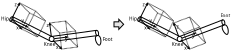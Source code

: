 <?xml version="1.0" encoding="UTF-8"?>
<dia:diagram xmlns:dia="http://www.lysator.liu.se/~alla/dia/">
  <dia:layer name="Background" visible="true">
    <dia:object type="Standard - Beziergon" version="0" id="O0">
      <dia:attribute name="obj_pos">
        <dia:point val="-13.059,4.951"/>
      </dia:attribute>
      <dia:attribute name="obj_bb">
        <dia:rectangle val="-13.104,4.879;-12.911,5.111"/>
      </dia:attribute>
      <dia:attribute name="bez_points">
        <dia:point val="-13.059,4.951"/>
        <dia:point val="-12.966,4.82"/>
        <dia:point val="-12.853,4.901"/>
        <dia:point val="-12.959,5.038"/>
        <dia:point val="-13.066,5.176"/>
        <dia:point val="-13.153,5.082"/>
      </dia:attribute>
      <dia:attribute name="corner_types">
        <dia:enum val="-1221216192"/>
        <dia:enum val="0"/>
        <dia:enum val="0"/>
      </dia:attribute>
      <dia:attribute name="line_width">
        <dia:real val="0.01"/>
      </dia:attribute>
      <dia:attribute name="show_background">
        <dia:boolean val="false"/>
      </dia:attribute>
    </dia:object>
    <dia:object type="Standard - Ellipse" version="0" id="O1">
      <dia:attribute name="obj_pos">
        <dia:point val="-11.122,5.872"/>
      </dia:attribute>
      <dia:attribute name="obj_bb">
        <dia:rectangle val="-11.127,5.867;-10.873,6.133"/>
      </dia:attribute>
      <dia:attribute name="elem_corner">
        <dia:point val="-11.122,5.872"/>
      </dia:attribute>
      <dia:attribute name="elem_width">
        <dia:real val="0.244"/>
      </dia:attribute>
      <dia:attribute name="elem_height">
        <dia:real val="0.256"/>
      </dia:attribute>
      <dia:attribute name="border_width">
        <dia:real val="0.01"/>
      </dia:attribute>
      <dia:attribute name="show_background">
        <dia:boolean val="false"/>
      </dia:attribute>
    </dia:object>
    <dia:object type="Standard - Beziergon" version="0" id="O2">
      <dia:attribute name="obj_pos">
        <dia:point val="-8.8,5.7"/>
      </dia:attribute>
      <dia:attribute name="obj_bb">
        <dia:rectangle val="-8.809,5.561;-8.647,5.833"/>
      </dia:attribute>
      <dia:attribute name="bez_points">
        <dia:point val="-8.8,5.7"/>
        <dia:point val="-8.831,5.525"/>
        <dia:point val="-8.688,5.519"/>
        <dia:point val="-8.656,5.694"/>
        <dia:point val="-8.625,5.869"/>
        <dia:point val="-8.769,5.875"/>
      </dia:attribute>
      <dia:attribute name="corner_types">
        <dia:enum val="-1221216192"/>
        <dia:enum val="0"/>
        <dia:enum val="0"/>
      </dia:attribute>
      <dia:attribute name="line_width">
        <dia:real val="0.01"/>
      </dia:attribute>
      <dia:attribute name="show_background">
        <dia:boolean val="false"/>
      </dia:attribute>
    </dia:object>
    <dia:object type="Standard - Line" version="0" id="O3">
      <dia:attribute name="obj_pos">
        <dia:point val="-12.934,4.894"/>
      </dia:attribute>
      <dia:attribute name="obj_bb">
        <dia:rectangle val="-12.941,4.887;-10.993,5.879"/>
      </dia:attribute>
      <dia:attribute name="conn_endpoints">
        <dia:point val="-12.934,4.894"/>
        <dia:point val="-11,5.872"/>
      </dia:attribute>
      <dia:attribute name="numcp">
        <dia:int val="1"/>
      </dia:attribute>
      <dia:attribute name="line_width">
        <dia:real val="0.01"/>
      </dia:attribute>
      <dia:connections>
        <dia:connection handle="0" to="O0" connection="1"/>
        <dia:connection handle="1" to="O1" connection="1"/>
      </dia:connections>
    </dia:object>
    <dia:object type="Standard - Line" version="0" id="O4">
      <dia:attribute name="obj_pos">
        <dia:point val="-13.084,5.095"/>
      </dia:attribute>
      <dia:attribute name="obj_bb">
        <dia:rectangle val="-13.091,5.089;-11.079,6.097"/>
      </dia:attribute>
      <dia:attribute name="conn_endpoints">
        <dia:point val="-13.084,5.095"/>
        <dia:point val="-11.086,6.091"/>
      </dia:attribute>
      <dia:attribute name="numcp">
        <dia:int val="1"/>
      </dia:attribute>
      <dia:attribute name="line_width">
        <dia:real val="0.01"/>
      </dia:attribute>
      <dia:connections>
        <dia:connection handle="0" to="O0" connection="3"/>
        <dia:connection handle="1" to="O1" connection="5"/>
      </dia:connections>
    </dia:object>
    <dia:object type="Standard - Line" version="0" id="O5">
      <dia:attribute name="obj_pos">
        <dia:point val="-11,5.872"/>
      </dia:attribute>
      <dia:attribute name="obj_bb">
        <dia:rectangle val="-11.006,5.56;-8.746,5.878"/>
      </dia:attribute>
      <dia:attribute name="conn_endpoints">
        <dia:point val="-11,5.872"/>
        <dia:point val="-8.752,5.566"/>
      </dia:attribute>
      <dia:attribute name="numcp">
        <dia:int val="1"/>
      </dia:attribute>
      <dia:attribute name="line_width">
        <dia:real val="0.01"/>
      </dia:attribute>
      <dia:connections>
        <dia:connection handle="0" to="O1" connection="1"/>
        <dia:connection handle="1" to="O2" connection="1"/>
      </dia:connections>
    </dia:object>
    <dia:object type="Standard - Line" version="0" id="O6">
      <dia:attribute name="obj_pos">
        <dia:point val="-11,6.128"/>
      </dia:attribute>
      <dia:attribute name="obj_bb">
        <dia:rectangle val="-11,5.828;-8.705,6.128"/>
      </dia:attribute>
      <dia:attribute name="conn_endpoints">
        <dia:point val="-11,6.128"/>
        <dia:point val="-8.705,5.828"/>
      </dia:attribute>
      <dia:attribute name="numcp">
        <dia:int val="1"/>
      </dia:attribute>
      <dia:attribute name="line_width">
        <dia:real val="0"/>
      </dia:attribute>
      <dia:connections>
        <dia:connection handle="0" to="O1" connection="6"/>
        <dia:connection handle="1" to="O2" connection="3"/>
      </dia:connections>
    </dia:object>
    <dia:object type="Standard - Line" version="0" id="O7">
      <dia:attribute name="obj_pos">
        <dia:point val="-13,5"/>
      </dia:attribute>
      <dia:attribute name="obj_bb">
        <dia:rectangle val="-13.013,4.987;-12.146,5.494"/>
      </dia:attribute>
      <dia:attribute name="conn_endpoints">
        <dia:point val="-13,5"/>
        <dia:point val="-12.2,5.4"/>
      </dia:attribute>
      <dia:attribute name="numcp">
        <dia:int val="1"/>
      </dia:attribute>
      <dia:attribute name="line_width">
        <dia:real val="0.02"/>
      </dia:attribute>
      <dia:attribute name="end_arrow">
        <dia:enum val="1"/>
      </dia:attribute>
      <dia:attribute name="end_arrow_length">
        <dia:real val="0.1"/>
      </dia:attribute>
      <dia:attribute name="end_arrow_width">
        <dia:real val="0.1"/>
      </dia:attribute>
    </dia:object>
    <dia:object type="Standard - Line" version="0" id="O8">
      <dia:attribute name="obj_pos">
        <dia:point val="-13,5"/>
      </dia:attribute>
      <dia:attribute name="obj_bb">
        <dia:rectangle val="-13.013,4.146;-12.506,5.013"/>
      </dia:attribute>
      <dia:attribute name="conn_endpoints">
        <dia:point val="-13,5"/>
        <dia:point val="-12.6,4.2"/>
      </dia:attribute>
      <dia:attribute name="numcp">
        <dia:int val="1"/>
      </dia:attribute>
      <dia:attribute name="line_width">
        <dia:real val="0.02"/>
      </dia:attribute>
      <dia:attribute name="end_arrow">
        <dia:enum val="1"/>
      </dia:attribute>
      <dia:attribute name="end_arrow_length">
        <dia:real val="0.1"/>
      </dia:attribute>
      <dia:attribute name="end_arrow_width">
        <dia:real val="0.1"/>
      </dia:attribute>
    </dia:object>
    <dia:object type="Standard - Line" version="0" id="O9">
      <dia:attribute name="obj_pos">
        <dia:point val="-13,5"/>
      </dia:attribute>
      <dia:attribute name="obj_bb">
        <dia:rectangle val="-13.014,4.986;-12.422,5.578"/>
      </dia:attribute>
      <dia:attribute name="conn_endpoints">
        <dia:point val="-13,5"/>
        <dia:point val="-12.5,5.5"/>
      </dia:attribute>
      <dia:attribute name="numcp">
        <dia:int val="1"/>
      </dia:attribute>
      <dia:attribute name="line_width">
        <dia:real val="0.02"/>
      </dia:attribute>
      <dia:attribute name="end_arrow">
        <dia:enum val="1"/>
      </dia:attribute>
      <dia:attribute name="end_arrow_length">
        <dia:real val="0.1"/>
      </dia:attribute>
      <dia:attribute name="end_arrow_width">
        <dia:real val="0.1"/>
      </dia:attribute>
    </dia:object>
    <dia:object type="Standard - Line" version="0" id="O10">
      <dia:attribute name="obj_pos">
        <dia:point val="-11,6"/>
      </dia:attribute>
      <dia:attribute name="obj_bb">
        <dia:rectangle val="-11.011,5.8;-10.178,6.011"/>
      </dia:attribute>
      <dia:attribute name="conn_endpoints">
        <dia:point val="-11,6"/>
        <dia:point val="-10.2,5.9"/>
      </dia:attribute>
      <dia:attribute name="numcp">
        <dia:int val="1"/>
      </dia:attribute>
      <dia:attribute name="line_width">
        <dia:real val="0.02"/>
      </dia:attribute>
      <dia:attribute name="end_arrow">
        <dia:enum val="1"/>
      </dia:attribute>
      <dia:attribute name="end_arrow_length">
        <dia:real val="0.1"/>
      </dia:attribute>
      <dia:attribute name="end_arrow_width">
        <dia:real val="0.1"/>
      </dia:attribute>
      <dia:connections>
        <dia:connection handle="0" to="O1" connection="8"/>
      </dia:connections>
    </dia:object>
    <dia:object type="Standard - Line" version="0" id="O11">
      <dia:attribute name="obj_pos">
        <dia:point val="-11,6"/>
      </dia:attribute>
      <dia:attribute name="obj_bb">
        <dia:rectangle val="-11.2,5.178;-10.989,6.011"/>
      </dia:attribute>
      <dia:attribute name="conn_endpoints">
        <dia:point val="-11,6"/>
        <dia:point val="-11.1,5.2"/>
      </dia:attribute>
      <dia:attribute name="numcp">
        <dia:int val="1"/>
      </dia:attribute>
      <dia:attribute name="line_width">
        <dia:real val="0.02"/>
      </dia:attribute>
      <dia:attribute name="end_arrow">
        <dia:enum val="1"/>
      </dia:attribute>
      <dia:attribute name="end_arrow_length">
        <dia:real val="0.1"/>
      </dia:attribute>
      <dia:attribute name="end_arrow_width">
        <dia:real val="0.1"/>
      </dia:attribute>
      <dia:connections>
        <dia:connection handle="0" to="O1" connection="8"/>
      </dia:connections>
    </dia:object>
    <dia:object type="Standard - Line" version="0" id="O12">
      <dia:attribute name="obj_pos">
        <dia:point val="-11,6"/>
      </dia:attribute>
      <dia:attribute name="obj_bb">
        <dia:rectangle val="-11.014,5.986;-10.422,6.578"/>
      </dia:attribute>
      <dia:attribute name="conn_endpoints">
        <dia:point val="-11,6"/>
        <dia:point val="-10.5,6.5"/>
      </dia:attribute>
      <dia:attribute name="numcp">
        <dia:int val="1"/>
      </dia:attribute>
      <dia:attribute name="line_width">
        <dia:real val="0.02"/>
      </dia:attribute>
      <dia:attribute name="end_arrow">
        <dia:enum val="1"/>
      </dia:attribute>
      <dia:attribute name="end_arrow_length">
        <dia:real val="0.1"/>
      </dia:attribute>
      <dia:attribute name="end_arrow_width">
        <dia:real val="0.1"/>
      </dia:attribute>
      <dia:connections>
        <dia:connection handle="0" to="O1" connection="8"/>
      </dia:connections>
    </dia:object>
    <dia:object type="Standard - Line" version="0" id="O13">
      <dia:attribute name="obj_pos">
        <dia:point val="-12.6,4.2"/>
      </dia:attribute>
      <dia:attribute name="obj_bb">
        <dia:rectangle val="-12.607,4.193;-12.093,4.707"/>
      </dia:attribute>
      <dia:attribute name="conn_endpoints">
        <dia:point val="-12.6,4.2"/>
        <dia:point val="-12.1,4.7"/>
      </dia:attribute>
      <dia:attribute name="numcp">
        <dia:int val="1"/>
      </dia:attribute>
      <dia:attribute name="line_width">
        <dia:real val="0.01"/>
      </dia:attribute>
      <dia:attribute name="line_style">
        <dia:enum val="4"/>
      </dia:attribute>
      <dia:attribute name="dashlength">
        <dia:real val="0.3"/>
      </dia:attribute>
    </dia:object>
    <dia:object type="Standard - Line" version="0" id="O14">
      <dia:attribute name="obj_pos">
        <dia:point val="-12.6,4.2"/>
      </dia:attribute>
      <dia:attribute name="obj_bb">
        <dia:rectangle val="-12.607,4.193;-11.793,4.607"/>
      </dia:attribute>
      <dia:attribute name="conn_endpoints">
        <dia:point val="-12.6,4.2"/>
        <dia:point val="-11.8,4.6"/>
      </dia:attribute>
      <dia:attribute name="numcp">
        <dia:int val="1"/>
      </dia:attribute>
      <dia:attribute name="line_width">
        <dia:real val="0.01"/>
      </dia:attribute>
      <dia:attribute name="line_style">
        <dia:enum val="4"/>
      </dia:attribute>
      <dia:attribute name="dashlength">
        <dia:real val="0.3"/>
      </dia:attribute>
    </dia:object>
    <dia:object type="Standard - Line" version="0" id="O15">
      <dia:attribute name="obj_pos">
        <dia:point val="-12.1,4.7"/>
      </dia:attribute>
      <dia:attribute name="obj_bb">
        <dia:rectangle val="-12.107,4.693;-11.293,5.107"/>
      </dia:attribute>
      <dia:attribute name="conn_endpoints">
        <dia:point val="-12.1,4.7"/>
        <dia:point val="-11.3,5.1"/>
      </dia:attribute>
      <dia:attribute name="numcp">
        <dia:int val="1"/>
      </dia:attribute>
      <dia:attribute name="line_width">
        <dia:real val="0.01"/>
      </dia:attribute>
      <dia:attribute name="line_style">
        <dia:enum val="4"/>
      </dia:attribute>
      <dia:attribute name="dashlength">
        <dia:real val="0.3"/>
      </dia:attribute>
    </dia:object>
    <dia:object type="Standard - Line" version="0" id="O16">
      <dia:attribute name="obj_pos">
        <dia:point val="-12.5,5.5"/>
      </dia:attribute>
      <dia:attribute name="obj_bb">
        <dia:rectangle val="-12.507,5.493;-11.693,5.907"/>
      </dia:attribute>
      <dia:attribute name="conn_endpoints">
        <dia:point val="-12.5,5.5"/>
        <dia:point val="-11.7,5.9"/>
      </dia:attribute>
      <dia:attribute name="numcp">
        <dia:int val="1"/>
      </dia:attribute>
      <dia:attribute name="line_width">
        <dia:real val="0.01"/>
      </dia:attribute>
      <dia:attribute name="line_style">
        <dia:enum val="4"/>
      </dia:attribute>
      <dia:attribute name="dashlength">
        <dia:real val="0.3"/>
      </dia:attribute>
    </dia:object>
    <dia:object type="Standard - Line" version="0" id="O17">
      <dia:attribute name="obj_pos">
        <dia:point val="-12.2,5.4"/>
      </dia:attribute>
      <dia:attribute name="obj_bb">
        <dia:rectangle val="-12.207,4.593;-11.793,5.407"/>
      </dia:attribute>
      <dia:attribute name="conn_endpoints">
        <dia:point val="-12.2,5.4"/>
        <dia:point val="-11.8,4.6"/>
      </dia:attribute>
      <dia:attribute name="numcp">
        <dia:int val="1"/>
      </dia:attribute>
      <dia:attribute name="line_width">
        <dia:real val="0.01"/>
      </dia:attribute>
      <dia:attribute name="line_style">
        <dia:enum val="4"/>
      </dia:attribute>
      <dia:attribute name="dashlength">
        <dia:real val="0.3"/>
      </dia:attribute>
    </dia:object>
    <dia:object type="Standard - Line" version="0" id="O18">
      <dia:attribute name="obj_pos">
        <dia:point val="-11.7,5.9"/>
      </dia:attribute>
      <dia:attribute name="obj_bb">
        <dia:rectangle val="-11.707,5.093;-11.293,5.907"/>
      </dia:attribute>
      <dia:attribute name="conn_endpoints">
        <dia:point val="-11.7,5.9"/>
        <dia:point val="-11.3,5.1"/>
      </dia:attribute>
      <dia:attribute name="numcp">
        <dia:int val="1"/>
      </dia:attribute>
      <dia:attribute name="line_width">
        <dia:real val="0.01"/>
      </dia:attribute>
      <dia:attribute name="line_style">
        <dia:enum val="4"/>
      </dia:attribute>
      <dia:attribute name="dashlength">
        <dia:real val="0.3"/>
      </dia:attribute>
    </dia:object>
    <dia:object type="Standard - Line" version="0" id="O19">
      <dia:attribute name="obj_pos">
        <dia:point val="-11.8,4.6"/>
      </dia:attribute>
      <dia:attribute name="obj_bb">
        <dia:rectangle val="-11.807,4.593;-11.293,5.107"/>
      </dia:attribute>
      <dia:attribute name="conn_endpoints">
        <dia:point val="-11.8,4.6"/>
        <dia:point val="-11.3,5.1"/>
      </dia:attribute>
      <dia:attribute name="numcp">
        <dia:int val="1"/>
      </dia:attribute>
      <dia:attribute name="line_width">
        <dia:real val="0.01"/>
      </dia:attribute>
      <dia:attribute name="line_style">
        <dia:enum val="4"/>
      </dia:attribute>
      <dia:attribute name="dashlength">
        <dia:real val="0.3"/>
      </dia:attribute>
    </dia:object>
    <dia:object type="Standard - Line" version="0" id="O20">
      <dia:attribute name="obj_pos">
        <dia:point val="-12.2,5.4"/>
      </dia:attribute>
      <dia:attribute name="obj_bb">
        <dia:rectangle val="-12.207,5.393;-11.693,5.907"/>
      </dia:attribute>
      <dia:attribute name="conn_endpoints">
        <dia:point val="-12.2,5.4"/>
        <dia:point val="-11.7,5.9"/>
      </dia:attribute>
      <dia:attribute name="numcp">
        <dia:int val="1"/>
      </dia:attribute>
      <dia:attribute name="line_width">
        <dia:real val="0.01"/>
      </dia:attribute>
      <dia:attribute name="line_style">
        <dia:enum val="4"/>
      </dia:attribute>
      <dia:attribute name="dashlength">
        <dia:real val="0.3"/>
      </dia:attribute>
    </dia:object>
    <dia:object type="Standard - Line" version="0" id="O21">
      <dia:attribute name="obj_pos">
        <dia:point val="-12.5,5.5"/>
      </dia:attribute>
      <dia:attribute name="obj_bb">
        <dia:rectangle val="-12.507,4.693;-12.093,5.507"/>
      </dia:attribute>
      <dia:attribute name="conn_endpoints">
        <dia:point val="-12.5,5.5"/>
        <dia:point val="-12.1,4.7"/>
      </dia:attribute>
      <dia:attribute name="numcp">
        <dia:int val="1"/>
      </dia:attribute>
      <dia:attribute name="line_width">
        <dia:real val="0.01"/>
      </dia:attribute>
      <dia:attribute name="line_style">
        <dia:enum val="4"/>
      </dia:attribute>
      <dia:attribute name="dashlength">
        <dia:real val="0.3"/>
      </dia:attribute>
    </dia:object>
    <dia:object type="Standard - Line" version="0" id="O22">
      <dia:attribute name="obj_pos">
        <dia:point val="-11.1,5.2"/>
      </dia:attribute>
      <dia:attribute name="obj_bb">
        <dia:rectangle val="-11.106,5.094;-10.294,5.206"/>
      </dia:attribute>
      <dia:attribute name="conn_endpoints">
        <dia:point val="-11.1,5.2"/>
        <dia:point val="-10.3,5.1"/>
      </dia:attribute>
      <dia:attribute name="numcp">
        <dia:int val="1"/>
      </dia:attribute>
      <dia:attribute name="line_width">
        <dia:real val="0.01"/>
      </dia:attribute>
      <dia:attribute name="line_style">
        <dia:enum val="4"/>
      </dia:attribute>
      <dia:attribute name="dashlength">
        <dia:real val="0.3"/>
      </dia:attribute>
    </dia:object>
    <dia:object type="Standard - Line" version="0" id="O23">
      <dia:attribute name="obj_pos">
        <dia:point val="-10.5,6.5"/>
      </dia:attribute>
      <dia:attribute name="obj_bb">
        <dia:rectangle val="-10.506,6.394;-9.694,6.506"/>
      </dia:attribute>
      <dia:attribute name="conn_endpoints">
        <dia:point val="-10.5,6.5"/>
        <dia:point val="-9.7,6.4"/>
      </dia:attribute>
      <dia:attribute name="numcp">
        <dia:int val="1"/>
      </dia:attribute>
      <dia:attribute name="line_width">
        <dia:real val="0.01"/>
      </dia:attribute>
      <dia:attribute name="line_style">
        <dia:enum val="4"/>
      </dia:attribute>
      <dia:attribute name="dashlength">
        <dia:real val="0.3"/>
      </dia:attribute>
    </dia:object>
    <dia:object type="Standard - Line" version="0" id="O24">
      <dia:attribute name="obj_pos">
        <dia:point val="-11.1,5.2"/>
      </dia:attribute>
      <dia:attribute name="obj_bb">
        <dia:rectangle val="-11.107,5.193;-10.593,5.707"/>
      </dia:attribute>
      <dia:attribute name="conn_endpoints">
        <dia:point val="-11.1,5.2"/>
        <dia:point val="-10.6,5.7"/>
      </dia:attribute>
      <dia:attribute name="numcp">
        <dia:int val="1"/>
      </dia:attribute>
      <dia:attribute name="line_width">
        <dia:real val="0.01"/>
      </dia:attribute>
      <dia:attribute name="line_style">
        <dia:enum val="4"/>
      </dia:attribute>
      <dia:attribute name="dashlength">
        <dia:real val="0.3"/>
      </dia:attribute>
    </dia:object>
    <dia:object type="Standard - Line" version="0" id="O25">
      <dia:attribute name="obj_pos">
        <dia:point val="-10.3,5.1"/>
      </dia:attribute>
      <dia:attribute name="obj_bb">
        <dia:rectangle val="-10.307,5.093;-9.793,5.607"/>
      </dia:attribute>
      <dia:attribute name="conn_endpoints">
        <dia:point val="-10.3,5.1"/>
        <dia:point val="-9.8,5.6"/>
      </dia:attribute>
      <dia:attribute name="numcp">
        <dia:int val="1"/>
      </dia:attribute>
      <dia:attribute name="line_width">
        <dia:real val="0.01"/>
      </dia:attribute>
      <dia:attribute name="line_style">
        <dia:enum val="4"/>
      </dia:attribute>
      <dia:attribute name="dashlength">
        <dia:real val="0.3"/>
      </dia:attribute>
    </dia:object>
    <dia:object type="Standard - Line" version="0" id="O26">
      <dia:attribute name="obj_pos">
        <dia:point val="-10.2,5.9"/>
      </dia:attribute>
      <dia:attribute name="obj_bb">
        <dia:rectangle val="-10.207,5.893;-9.693,6.407"/>
      </dia:attribute>
      <dia:attribute name="conn_endpoints">
        <dia:point val="-10.2,5.9"/>
        <dia:point val="-9.7,6.4"/>
      </dia:attribute>
      <dia:attribute name="numcp">
        <dia:int val="1"/>
      </dia:attribute>
      <dia:attribute name="line_width">
        <dia:real val="0.01"/>
      </dia:attribute>
      <dia:attribute name="line_style">
        <dia:enum val="4"/>
      </dia:attribute>
      <dia:attribute name="dashlength">
        <dia:real val="0.3"/>
      </dia:attribute>
    </dia:object>
    <dia:object type="Standard - Line" version="0" id="O27">
      <dia:attribute name="obj_pos">
        <dia:point val="-10.5,6.5"/>
      </dia:attribute>
      <dia:attribute name="obj_bb">
        <dia:rectangle val="-10.606,5.694;-10.494,6.506"/>
      </dia:attribute>
      <dia:attribute name="conn_endpoints">
        <dia:point val="-10.5,6.5"/>
        <dia:point val="-10.6,5.7"/>
      </dia:attribute>
      <dia:attribute name="numcp">
        <dia:int val="1"/>
      </dia:attribute>
      <dia:attribute name="line_width">
        <dia:real val="0.01"/>
      </dia:attribute>
      <dia:attribute name="line_style">
        <dia:enum val="4"/>
      </dia:attribute>
      <dia:attribute name="dashlength">
        <dia:real val="0.3"/>
      </dia:attribute>
    </dia:object>
    <dia:object type="Standard - Line" version="0" id="O28">
      <dia:attribute name="obj_pos">
        <dia:point val="-9.7,6.4"/>
      </dia:attribute>
      <dia:attribute name="obj_bb">
        <dia:rectangle val="-9.806,5.594;-9.694,6.406"/>
      </dia:attribute>
      <dia:attribute name="conn_endpoints">
        <dia:point val="-9.7,6.4"/>
        <dia:point val="-9.8,5.6"/>
      </dia:attribute>
      <dia:attribute name="numcp">
        <dia:int val="1"/>
      </dia:attribute>
      <dia:attribute name="line_width">
        <dia:real val="0.01"/>
      </dia:attribute>
      <dia:attribute name="line_style">
        <dia:enum val="4"/>
      </dia:attribute>
      <dia:attribute name="dashlength">
        <dia:real val="0.3"/>
      </dia:attribute>
    </dia:object>
    <dia:object type="Standard - Line" version="0" id="O29">
      <dia:attribute name="obj_pos">
        <dia:point val="-10.2,5.9"/>
      </dia:attribute>
      <dia:attribute name="obj_bb">
        <dia:rectangle val="-10.306,5.094;-10.194,5.906"/>
      </dia:attribute>
      <dia:attribute name="conn_endpoints">
        <dia:point val="-10.2,5.9"/>
        <dia:point val="-10.3,5.1"/>
      </dia:attribute>
      <dia:attribute name="numcp">
        <dia:int val="1"/>
      </dia:attribute>
      <dia:attribute name="line_width">
        <dia:real val="0.01"/>
      </dia:attribute>
      <dia:attribute name="line_style">
        <dia:enum val="4"/>
      </dia:attribute>
      <dia:attribute name="dashlength">
        <dia:real val="0.3"/>
      </dia:attribute>
    </dia:object>
    <dia:object type="Standard - Line" version="0" id="O30">
      <dia:attribute name="obj_pos">
        <dia:point val="-10.6,5.7"/>
      </dia:attribute>
      <dia:attribute name="obj_bb">
        <dia:rectangle val="-10.606,5.594;-9.794,5.706"/>
      </dia:attribute>
      <dia:attribute name="conn_endpoints">
        <dia:point val="-10.6,5.7"/>
        <dia:point val="-9.8,5.6"/>
      </dia:attribute>
      <dia:attribute name="numcp">
        <dia:int val="1"/>
      </dia:attribute>
      <dia:attribute name="line_width">
        <dia:real val="0.01"/>
      </dia:attribute>
      <dia:attribute name="line_style">
        <dia:enum val="4"/>
      </dia:attribute>
      <dia:attribute name="dashlength">
        <dia:real val="0.3"/>
      </dia:attribute>
    </dia:object>
    <dia:object type="Standard - Beziergon" version="0" id="O31">
      <dia:attribute name="obj_pos">
        <dia:point val="-8.713,5.826"/>
      </dia:attribute>
      <dia:attribute name="obj_bb">
        <dia:rectangle val="-8.819,5.819;-8.53,6.312"/>
      </dia:attribute>
      <dia:attribute name="bez_points">
        <dia:point val="-8.713,5.826"/>
        <dia:point val="-8.495,5.795"/>
        <dia:point val="-8.495,6.301"/>
        <dia:point val="-8.62,6.307"/>
        <dia:point val="-8.745,6.313"/>
        <dia:point val="-8.932,5.857"/>
      </dia:attribute>
      <dia:attribute name="corner_types">
        <dia:enum val="0"/>
        <dia:enum val="0"/>
        <dia:enum val="0"/>
      </dia:attribute>
      <dia:attribute name="line_width">
        <dia:real val="0.01"/>
      </dia:attribute>
      <dia:attribute name="show_background">
        <dia:boolean val="false"/>
      </dia:attribute>
    </dia:object>
    <dia:object type="Standard - Text" version="0" id="O32">
      <dia:attribute name="obj_pos">
        <dia:point val="-12.77,5.526"/>
      </dia:attribute>
      <dia:attribute name="obj_bb">
        <dia:rectangle val="-12.775,5.334;-12.651,5.698"/>
      </dia:attribute>
      <dia:attribute name="text">
        <dia:composite type="text">
          <dia:attribute name="string">
            <dia:string>#x#</dia:string>
          </dia:attribute>
          <dia:attribute name="font">
            <dia:font family="sans" style="0" name="Helvetica"/>
          </dia:attribute>
          <dia:attribute name="height">
            <dia:real val="0.3"/>
          </dia:attribute>
          <dia:attribute name="pos">
            <dia:point val="-12.77,5.526"/>
          </dia:attribute>
          <dia:attribute name="color">
            <dia:color val="#000000"/>
          </dia:attribute>
          <dia:attribute name="alignment">
            <dia:enum val="0"/>
          </dia:attribute>
        </dia:composite>
      </dia:attribute>
    </dia:object>
    <dia:object type="Standard - Text" version="0" id="O33">
      <dia:attribute name="obj_pos">
        <dia:point val="-12.513,5.163"/>
      </dia:attribute>
      <dia:attribute name="obj_bb">
        <dia:rectangle val="-12.513,4.972;-12.389,5.336"/>
      </dia:attribute>
      <dia:attribute name="text">
        <dia:composite type="text">
          <dia:attribute name="string">
            <dia:string>#y#</dia:string>
          </dia:attribute>
          <dia:attribute name="font">
            <dia:font family="sans" style="0" name="Helvetica"/>
          </dia:attribute>
          <dia:attribute name="height">
            <dia:real val="0.3"/>
          </dia:attribute>
          <dia:attribute name="pos">
            <dia:point val="-12.513,5.163"/>
          </dia:attribute>
          <dia:attribute name="color">
            <dia:color val="#000000"/>
          </dia:attribute>
          <dia:attribute name="alignment">
            <dia:enum val="0"/>
          </dia:attribute>
        </dia:composite>
      </dia:attribute>
    </dia:object>
    <dia:object type="Standard - Text" version="0" id="O34">
      <dia:attribute name="obj_pos">
        <dia:point val="-12.851,4.357"/>
      </dia:attribute>
      <dia:attribute name="obj_bb">
        <dia:rectangle val="-12.851,4.165;-12.74,4.53"/>
      </dia:attribute>
      <dia:attribute name="text">
        <dia:composite type="text">
          <dia:attribute name="string">
            <dia:string>#z#</dia:string>
          </dia:attribute>
          <dia:attribute name="font">
            <dia:font family="sans" style="0" name="Helvetica"/>
          </dia:attribute>
          <dia:attribute name="height">
            <dia:real val="0.3"/>
          </dia:attribute>
          <dia:attribute name="pos">
            <dia:point val="-12.851,4.357"/>
          </dia:attribute>
          <dia:attribute name="color">
            <dia:color val="#000000"/>
          </dia:attribute>
          <dia:attribute name="alignment">
            <dia:enum val="0"/>
          </dia:attribute>
        </dia:composite>
      </dia:attribute>
    </dia:object>
    <dia:object type="Standard - Text" version="0" id="O35">
      <dia:attribute name="obj_pos">
        <dia:point val="-10.782,6.495"/>
      </dia:attribute>
      <dia:attribute name="obj_bb">
        <dia:rectangle val="-10.782,6.309;-10.663,6.656"/>
      </dia:attribute>
      <dia:attribute name="text">
        <dia:composite type="text">
          <dia:attribute name="string">
            <dia:string>#x#</dia:string>
          </dia:attribute>
          <dia:attribute name="font">
            <dia:font family="sans" style="0" name="Helvetica"/>
          </dia:attribute>
          <dia:attribute name="height">
            <dia:real val="0.3"/>
          </dia:attribute>
          <dia:attribute name="pos">
            <dia:point val="-10.782,6.495"/>
          </dia:attribute>
          <dia:attribute name="color">
            <dia:color val="#000000"/>
          </dia:attribute>
          <dia:attribute name="alignment">
            <dia:enum val="0"/>
          </dia:attribute>
        </dia:composite>
      </dia:attribute>
    </dia:object>
    <dia:object type="Standard - Text" version="0" id="O36">
      <dia:attribute name="obj_pos">
        <dia:point val="-10.326,6.095"/>
      </dia:attribute>
      <dia:attribute name="obj_bb">
        <dia:rectangle val="-10.326,5.903;-10.201,6.267"/>
      </dia:attribute>
      <dia:attribute name="text">
        <dia:composite type="text">
          <dia:attribute name="string">
            <dia:string>#y#</dia:string>
          </dia:attribute>
          <dia:attribute name="font">
            <dia:font family="sans" style="0" name="Helvetica"/>
          </dia:attribute>
          <dia:attribute name="height">
            <dia:real val="0.3"/>
          </dia:attribute>
          <dia:attribute name="pos">
            <dia:point val="-10.326,6.095"/>
          </dia:attribute>
          <dia:attribute name="color">
            <dia:color val="#000000"/>
          </dia:attribute>
          <dia:attribute name="alignment">
            <dia:enum val="0"/>
          </dia:attribute>
        </dia:composite>
      </dia:attribute>
    </dia:object>
    <dia:object type="Standard - Text" version="0" id="O37">
      <dia:attribute name="obj_pos">
        <dia:point val="-11.257,5.401"/>
      </dia:attribute>
      <dia:attribute name="obj_bb">
        <dia:rectangle val="-11.257,5.209;-11.147,5.573"/>
      </dia:attribute>
      <dia:attribute name="text">
        <dia:composite type="text">
          <dia:attribute name="string">
            <dia:string>#z#</dia:string>
          </dia:attribute>
          <dia:attribute name="font">
            <dia:font family="sans" style="0" name="Helvetica"/>
          </dia:attribute>
          <dia:attribute name="height">
            <dia:real val="0.3"/>
          </dia:attribute>
          <dia:attribute name="pos">
            <dia:point val="-11.257,5.401"/>
          </dia:attribute>
          <dia:attribute name="color">
            <dia:color val="#000000"/>
          </dia:attribute>
          <dia:attribute name="alignment">
            <dia:enum val="0"/>
          </dia:attribute>
        </dia:composite>
      </dia:attribute>
    </dia:object>
    <dia:object type="Standard - Text" version="0" id="O38">
      <dia:attribute name="obj_pos">
        <dia:point val="-13.532,5.076"/>
      </dia:attribute>
      <dia:attribute name="obj_bb">
        <dia:rectangle val="-13.532,4.884;-13.193,5.248"/>
      </dia:attribute>
      <dia:attribute name="text">
        <dia:composite type="text">
          <dia:attribute name="string">
            <dia:string>#Hip#</dia:string>
          </dia:attribute>
          <dia:attribute name="font">
            <dia:font family="sans" style="0" name="Helvetica"/>
          </dia:attribute>
          <dia:attribute name="height">
            <dia:real val="0.3"/>
          </dia:attribute>
          <dia:attribute name="pos">
            <dia:point val="-13.532,5.076"/>
          </dia:attribute>
          <dia:attribute name="color">
            <dia:color val="#000000"/>
          </dia:attribute>
          <dia:attribute name="alignment">
            <dia:enum val="0"/>
          </dia:attribute>
        </dia:composite>
      </dia:attribute>
    </dia:object>
    <dia:object type="Standard - Text" version="0" id="O39">
      <dia:attribute name="obj_pos">
        <dia:point val="-11.396,6.345"/>
      </dia:attribute>
      <dia:attribute name="obj_bb">
        <dia:rectangle val="-11.402,6.153;-10.891,6.517"/>
      </dia:attribute>
      <dia:attribute name="text">
        <dia:composite type="text">
          <dia:attribute name="string">
            <dia:string>#Knee#</dia:string>
          </dia:attribute>
          <dia:attribute name="font">
            <dia:font family="sans" style="0" name="Helvetica"/>
          </dia:attribute>
          <dia:attribute name="height">
            <dia:real val="0.3"/>
          </dia:attribute>
          <dia:attribute name="pos">
            <dia:point val="-11.396,6.345"/>
          </dia:attribute>
          <dia:attribute name="color">
            <dia:color val="#000000"/>
          </dia:attribute>
          <dia:attribute name="alignment">
            <dia:enum val="0"/>
          </dia:attribute>
        </dia:composite>
      </dia:attribute>
    </dia:object>
    <dia:object type="Standard - Text" version="0" id="O40">
      <dia:attribute name="obj_pos">
        <dia:point val="-8.446,6.101"/>
      </dia:attribute>
      <dia:attribute name="obj_bb">
        <dia:rectangle val="-8.446,5.909;-8.002,6.273"/>
      </dia:attribute>
      <dia:attribute name="text">
        <dia:composite type="text">
          <dia:attribute name="string">
            <dia:string>#Foot#</dia:string>
          </dia:attribute>
          <dia:attribute name="font">
            <dia:font family="sans" style="0" name="Helvetica"/>
          </dia:attribute>
          <dia:attribute name="height">
            <dia:real val="0.3"/>
          </dia:attribute>
          <dia:attribute name="pos">
            <dia:point val="-8.446,6.101"/>
          </dia:attribute>
          <dia:attribute name="color">
            <dia:color val="#000000"/>
          </dia:attribute>
          <dia:attribute name="alignment">
            <dia:enum val="0"/>
          </dia:attribute>
        </dia:composite>
      </dia:attribute>
    </dia:object>
    <dia:object type="Standard - Beziergon" version="0" id="O41">
      <dia:attribute name="obj_pos">
        <dia:point val="-6.659,4.951"/>
      </dia:attribute>
      <dia:attribute name="obj_bb">
        <dia:rectangle val="-6.704,4.879;-6.511,5.111"/>
      </dia:attribute>
      <dia:attribute name="bez_points">
        <dia:point val="-6.659,4.951"/>
        <dia:point val="-6.566,4.82"/>
        <dia:point val="-6.453,4.901"/>
        <dia:point val="-6.559,5.038"/>
        <dia:point val="-6.666,5.176"/>
        <dia:point val="-6.753,5.082"/>
      </dia:attribute>
      <dia:attribute name="corner_types">
        <dia:enum val="-1221216192"/>
        <dia:enum val="0"/>
        <dia:enum val="0"/>
      </dia:attribute>
      <dia:attribute name="line_width">
        <dia:real val="0.01"/>
      </dia:attribute>
      <dia:attribute name="show_background">
        <dia:boolean val="false"/>
      </dia:attribute>
    </dia:object>
    <dia:object type="Standard - Ellipse" version="0" id="O42">
      <dia:attribute name="obj_pos">
        <dia:point val="-4.722,5.872"/>
      </dia:attribute>
      <dia:attribute name="obj_bb">
        <dia:rectangle val="-4.727,5.867;-4.473,6.133"/>
      </dia:attribute>
      <dia:attribute name="elem_corner">
        <dia:point val="-4.722,5.872"/>
      </dia:attribute>
      <dia:attribute name="elem_width">
        <dia:real val="0.244"/>
      </dia:attribute>
      <dia:attribute name="elem_height">
        <dia:real val="0.256"/>
      </dia:attribute>
      <dia:attribute name="border_width">
        <dia:real val="0.01"/>
      </dia:attribute>
      <dia:attribute name="show_background">
        <dia:boolean val="false"/>
      </dia:attribute>
    </dia:object>
    <dia:object type="Standard - Beziergon" version="0" id="O43">
      <dia:attribute name="obj_pos">
        <dia:point val="-2.487,5.174"/>
      </dia:attribute>
      <dia:attribute name="obj_bb">
        <dia:rectangle val="-2.496,5.035;-2.334,5.307"/>
      </dia:attribute>
      <dia:attribute name="bez_points">
        <dia:point val="-2.487,5.174"/>
        <dia:point val="-2.518,4.999"/>
        <dia:point val="-2.374,4.993"/>
        <dia:point val="-2.343,5.168"/>
        <dia:point val="-2.312,5.343"/>
        <dia:point val="-2.455,5.349"/>
      </dia:attribute>
      <dia:attribute name="corner_types">
        <dia:enum val="-1221216192"/>
        <dia:enum val="0"/>
        <dia:enum val="0"/>
      </dia:attribute>
      <dia:attribute name="line_width">
        <dia:real val="0.01"/>
      </dia:attribute>
      <dia:attribute name="show_background">
        <dia:boolean val="false"/>
      </dia:attribute>
    </dia:object>
    <dia:object type="Standard - Line" version="0" id="O44">
      <dia:attribute name="obj_pos">
        <dia:point val="-6.534,4.894"/>
      </dia:attribute>
      <dia:attribute name="obj_bb">
        <dia:rectangle val="-6.541,4.887;-4.593,5.879"/>
      </dia:attribute>
      <dia:attribute name="conn_endpoints">
        <dia:point val="-6.534,4.894"/>
        <dia:point val="-4.6,5.872"/>
      </dia:attribute>
      <dia:attribute name="numcp">
        <dia:int val="1"/>
      </dia:attribute>
      <dia:attribute name="line_width">
        <dia:real val="0.01"/>
      </dia:attribute>
      <dia:connections>
        <dia:connection handle="0" to="O41" connection="1"/>
        <dia:connection handle="1" to="O42" connection="1"/>
      </dia:connections>
    </dia:object>
    <dia:object type="Standard - Line" version="0" id="O45">
      <dia:attribute name="obj_pos">
        <dia:point val="-6.684,5.095"/>
      </dia:attribute>
      <dia:attribute name="obj_bb">
        <dia:rectangle val="-6.691,5.089;-4.679,6.097"/>
      </dia:attribute>
      <dia:attribute name="conn_endpoints">
        <dia:point val="-6.684,5.095"/>
        <dia:point val="-4.686,6.091"/>
      </dia:attribute>
      <dia:attribute name="numcp">
        <dia:int val="1"/>
      </dia:attribute>
      <dia:attribute name="line_width">
        <dia:real val="0.01"/>
      </dia:attribute>
      <dia:connections>
        <dia:connection handle="0" to="O41" connection="3"/>
        <dia:connection handle="1" to="O42" connection="5"/>
      </dia:connections>
    </dia:object>
    <dia:object type="Standard - Line" version="0" id="O46">
      <dia:attribute name="obj_pos">
        <dia:point val="-4.6,5.872"/>
      </dia:attribute>
      <dia:attribute name="obj_bb">
        <dia:rectangle val="-4.606,5.033;-2.432,5.878"/>
      </dia:attribute>
      <dia:attribute name="conn_endpoints">
        <dia:point val="-4.6,5.872"/>
        <dia:point val="-2.438,5.04"/>
      </dia:attribute>
      <dia:attribute name="numcp">
        <dia:int val="1"/>
      </dia:attribute>
      <dia:attribute name="line_width">
        <dia:real val="0.01"/>
      </dia:attribute>
      <dia:connections>
        <dia:connection handle="0" to="O42" connection="1"/>
        <dia:connection handle="1" to="O43" connection="1"/>
      </dia:connections>
    </dia:object>
    <dia:object type="Standard - Line" version="0" id="O47">
      <dia:attribute name="obj_pos">
        <dia:point val="-4.6,6.128"/>
      </dia:attribute>
      <dia:attribute name="obj_bb">
        <dia:rectangle val="-4.6,5.302;-2.391,6.128"/>
      </dia:attribute>
      <dia:attribute name="conn_endpoints">
        <dia:point val="-4.6,6.128"/>
        <dia:point val="-2.391,5.302"/>
      </dia:attribute>
      <dia:attribute name="numcp">
        <dia:int val="1"/>
      </dia:attribute>
      <dia:attribute name="line_width">
        <dia:real val="0"/>
      </dia:attribute>
      <dia:connections>
        <dia:connection handle="0" to="O42" connection="6"/>
        <dia:connection handle="1" to="O43" connection="3"/>
      </dia:connections>
    </dia:object>
    <dia:object type="Standard - Line" version="0" id="O48">
      <dia:attribute name="obj_pos">
        <dia:point val="-6.6,5"/>
      </dia:attribute>
      <dia:attribute name="obj_bb">
        <dia:rectangle val="-6.613,4.987;-5.746,5.494"/>
      </dia:attribute>
      <dia:attribute name="conn_endpoints">
        <dia:point val="-6.6,5"/>
        <dia:point val="-5.8,5.4"/>
      </dia:attribute>
      <dia:attribute name="numcp">
        <dia:int val="1"/>
      </dia:attribute>
      <dia:attribute name="line_width">
        <dia:real val="0.02"/>
      </dia:attribute>
      <dia:attribute name="end_arrow">
        <dia:enum val="1"/>
      </dia:attribute>
      <dia:attribute name="end_arrow_length">
        <dia:real val="0.1"/>
      </dia:attribute>
      <dia:attribute name="end_arrow_width">
        <dia:real val="0.1"/>
      </dia:attribute>
    </dia:object>
    <dia:object type="Standard - Line" version="0" id="O49">
      <dia:attribute name="obj_pos">
        <dia:point val="-6.6,5"/>
      </dia:attribute>
      <dia:attribute name="obj_bb">
        <dia:rectangle val="-6.613,4.146;-6.106,5.013"/>
      </dia:attribute>
      <dia:attribute name="conn_endpoints">
        <dia:point val="-6.6,5"/>
        <dia:point val="-6.2,4.2"/>
      </dia:attribute>
      <dia:attribute name="numcp">
        <dia:int val="1"/>
      </dia:attribute>
      <dia:attribute name="line_width">
        <dia:real val="0.02"/>
      </dia:attribute>
      <dia:attribute name="end_arrow">
        <dia:enum val="1"/>
      </dia:attribute>
      <dia:attribute name="end_arrow_length">
        <dia:real val="0.1"/>
      </dia:attribute>
      <dia:attribute name="end_arrow_width">
        <dia:real val="0.1"/>
      </dia:attribute>
    </dia:object>
    <dia:object type="Standard - Line" version="0" id="O50">
      <dia:attribute name="obj_pos">
        <dia:point val="-6.6,5"/>
      </dia:attribute>
      <dia:attribute name="obj_bb">
        <dia:rectangle val="-6.614,4.986;-6.022,5.578"/>
      </dia:attribute>
      <dia:attribute name="conn_endpoints">
        <dia:point val="-6.6,5"/>
        <dia:point val="-6.1,5.5"/>
      </dia:attribute>
      <dia:attribute name="numcp">
        <dia:int val="1"/>
      </dia:attribute>
      <dia:attribute name="line_width">
        <dia:real val="0.02"/>
      </dia:attribute>
      <dia:attribute name="end_arrow">
        <dia:enum val="1"/>
      </dia:attribute>
      <dia:attribute name="end_arrow_length">
        <dia:real val="0.1"/>
      </dia:attribute>
      <dia:attribute name="end_arrow_width">
        <dia:real val="0.1"/>
      </dia:attribute>
    </dia:object>
    <dia:object type="Standard - Line" version="0" id="O51">
      <dia:attribute name="obj_pos">
        <dia:point val="-4.6,6"/>
      </dia:attribute>
      <dia:attribute name="obj_bb">
        <dia:rectangle val="-4.613,5.603;-3.756,6.013"/>
      </dia:attribute>
      <dia:attribute name="conn_endpoints">
        <dia:point val="-4.6,6"/>
        <dia:point val="-3.8,5.7"/>
      </dia:attribute>
      <dia:attribute name="numcp">
        <dia:int val="1"/>
      </dia:attribute>
      <dia:attribute name="line_width">
        <dia:real val="0.02"/>
      </dia:attribute>
      <dia:attribute name="end_arrow">
        <dia:enum val="1"/>
      </dia:attribute>
      <dia:attribute name="end_arrow_length">
        <dia:real val="0.1"/>
      </dia:attribute>
      <dia:attribute name="end_arrow_width">
        <dia:real val="0.1"/>
      </dia:attribute>
      <dia:connections>
        <dia:connection handle="0" to="O42" connection="8"/>
      </dia:connections>
    </dia:object>
    <dia:object type="Standard - Line" version="0" id="O52">
      <dia:attribute name="obj_pos">
        <dia:point val="-4.6,6"/>
      </dia:attribute>
      <dia:attribute name="obj_bb">
        <dia:rectangle val="-4.997,5.156;-4.587,6.013"/>
      </dia:attribute>
      <dia:attribute name="conn_endpoints">
        <dia:point val="-4.6,6"/>
        <dia:point val="-4.9,5.2"/>
      </dia:attribute>
      <dia:attribute name="numcp">
        <dia:int val="1"/>
      </dia:attribute>
      <dia:attribute name="line_width">
        <dia:real val="0.02"/>
      </dia:attribute>
      <dia:attribute name="end_arrow">
        <dia:enum val="1"/>
      </dia:attribute>
      <dia:attribute name="end_arrow_length">
        <dia:real val="0.1"/>
      </dia:attribute>
      <dia:attribute name="end_arrow_width">
        <dia:real val="0.1"/>
      </dia:attribute>
      <dia:connections>
        <dia:connection handle="0" to="O42" connection="8"/>
      </dia:connections>
    </dia:object>
    <dia:object type="Standard - Line" version="0" id="O53">
      <dia:attribute name="obj_pos">
        <dia:point val="-4.6,6"/>
      </dia:attribute>
      <dia:attribute name="obj_bb">
        <dia:rectangle val="-4.614,5.986;-4.022,6.578"/>
      </dia:attribute>
      <dia:attribute name="conn_endpoints">
        <dia:point val="-4.6,6"/>
        <dia:point val="-4.1,6.5"/>
      </dia:attribute>
      <dia:attribute name="numcp">
        <dia:int val="1"/>
      </dia:attribute>
      <dia:attribute name="line_width">
        <dia:real val="0.02"/>
      </dia:attribute>
      <dia:attribute name="end_arrow">
        <dia:enum val="1"/>
      </dia:attribute>
      <dia:attribute name="end_arrow_length">
        <dia:real val="0.1"/>
      </dia:attribute>
      <dia:attribute name="end_arrow_width">
        <dia:real val="0.1"/>
      </dia:attribute>
      <dia:connections>
        <dia:connection handle="0" to="O42" connection="8"/>
      </dia:connections>
    </dia:object>
    <dia:object type="Standard - Line" version="0" id="O54">
      <dia:attribute name="obj_pos">
        <dia:point val="-6.2,4.2"/>
      </dia:attribute>
      <dia:attribute name="obj_bb">
        <dia:rectangle val="-6.207,4.193;-5.693,4.707"/>
      </dia:attribute>
      <dia:attribute name="conn_endpoints">
        <dia:point val="-6.2,4.2"/>
        <dia:point val="-5.7,4.7"/>
      </dia:attribute>
      <dia:attribute name="numcp">
        <dia:int val="1"/>
      </dia:attribute>
      <dia:attribute name="line_width">
        <dia:real val="0.01"/>
      </dia:attribute>
      <dia:attribute name="line_style">
        <dia:enum val="4"/>
      </dia:attribute>
      <dia:attribute name="dashlength">
        <dia:real val="0.3"/>
      </dia:attribute>
    </dia:object>
    <dia:object type="Standard - Line" version="0" id="O55">
      <dia:attribute name="obj_pos">
        <dia:point val="-6.2,4.2"/>
      </dia:attribute>
      <dia:attribute name="obj_bb">
        <dia:rectangle val="-6.207,4.193;-5.393,4.607"/>
      </dia:attribute>
      <dia:attribute name="conn_endpoints">
        <dia:point val="-6.2,4.2"/>
        <dia:point val="-5.4,4.6"/>
      </dia:attribute>
      <dia:attribute name="numcp">
        <dia:int val="1"/>
      </dia:attribute>
      <dia:attribute name="line_width">
        <dia:real val="0.01"/>
      </dia:attribute>
      <dia:attribute name="line_style">
        <dia:enum val="4"/>
      </dia:attribute>
      <dia:attribute name="dashlength">
        <dia:real val="0.3"/>
      </dia:attribute>
    </dia:object>
    <dia:object type="Standard - Line" version="0" id="O56">
      <dia:attribute name="obj_pos">
        <dia:point val="-5.7,4.7"/>
      </dia:attribute>
      <dia:attribute name="obj_bb">
        <dia:rectangle val="-5.707,4.693;-4.893,5.107"/>
      </dia:attribute>
      <dia:attribute name="conn_endpoints">
        <dia:point val="-5.7,4.7"/>
        <dia:point val="-4.9,5.1"/>
      </dia:attribute>
      <dia:attribute name="numcp">
        <dia:int val="1"/>
      </dia:attribute>
      <dia:attribute name="line_width">
        <dia:real val="0.01"/>
      </dia:attribute>
      <dia:attribute name="line_style">
        <dia:enum val="4"/>
      </dia:attribute>
      <dia:attribute name="dashlength">
        <dia:real val="0.3"/>
      </dia:attribute>
    </dia:object>
    <dia:object type="Standard - Line" version="0" id="O57">
      <dia:attribute name="obj_pos">
        <dia:point val="-6.1,5.5"/>
      </dia:attribute>
      <dia:attribute name="obj_bb">
        <dia:rectangle val="-6.107,5.493;-5.293,5.907"/>
      </dia:attribute>
      <dia:attribute name="conn_endpoints">
        <dia:point val="-6.1,5.5"/>
        <dia:point val="-5.3,5.9"/>
      </dia:attribute>
      <dia:attribute name="numcp">
        <dia:int val="1"/>
      </dia:attribute>
      <dia:attribute name="line_width">
        <dia:real val="0.01"/>
      </dia:attribute>
      <dia:attribute name="line_style">
        <dia:enum val="4"/>
      </dia:attribute>
      <dia:attribute name="dashlength">
        <dia:real val="0.3"/>
      </dia:attribute>
    </dia:object>
    <dia:object type="Standard - Line" version="0" id="O58">
      <dia:attribute name="obj_pos">
        <dia:point val="-5.8,5.4"/>
      </dia:attribute>
      <dia:attribute name="obj_bb">
        <dia:rectangle val="-5.807,4.593;-5.393,5.407"/>
      </dia:attribute>
      <dia:attribute name="conn_endpoints">
        <dia:point val="-5.8,5.4"/>
        <dia:point val="-5.4,4.6"/>
      </dia:attribute>
      <dia:attribute name="numcp">
        <dia:int val="1"/>
      </dia:attribute>
      <dia:attribute name="line_width">
        <dia:real val="0.01"/>
      </dia:attribute>
      <dia:attribute name="line_style">
        <dia:enum val="4"/>
      </dia:attribute>
      <dia:attribute name="dashlength">
        <dia:real val="0.3"/>
      </dia:attribute>
    </dia:object>
    <dia:object type="Standard - Line" version="0" id="O59">
      <dia:attribute name="obj_pos">
        <dia:point val="-5.3,5.9"/>
      </dia:attribute>
      <dia:attribute name="obj_bb">
        <dia:rectangle val="-5.307,5.093;-4.893,5.907"/>
      </dia:attribute>
      <dia:attribute name="conn_endpoints">
        <dia:point val="-5.3,5.9"/>
        <dia:point val="-4.9,5.1"/>
      </dia:attribute>
      <dia:attribute name="numcp">
        <dia:int val="1"/>
      </dia:attribute>
      <dia:attribute name="line_width">
        <dia:real val="0.01"/>
      </dia:attribute>
      <dia:attribute name="line_style">
        <dia:enum val="4"/>
      </dia:attribute>
      <dia:attribute name="dashlength">
        <dia:real val="0.3"/>
      </dia:attribute>
    </dia:object>
    <dia:object type="Standard - Line" version="0" id="O60">
      <dia:attribute name="obj_pos">
        <dia:point val="-5.4,4.6"/>
      </dia:attribute>
      <dia:attribute name="obj_bb">
        <dia:rectangle val="-5.407,4.593;-4.893,5.107"/>
      </dia:attribute>
      <dia:attribute name="conn_endpoints">
        <dia:point val="-5.4,4.6"/>
        <dia:point val="-4.9,5.1"/>
      </dia:attribute>
      <dia:attribute name="numcp">
        <dia:int val="1"/>
      </dia:attribute>
      <dia:attribute name="line_width">
        <dia:real val="0.01"/>
      </dia:attribute>
      <dia:attribute name="line_style">
        <dia:enum val="4"/>
      </dia:attribute>
      <dia:attribute name="dashlength">
        <dia:real val="0.3"/>
      </dia:attribute>
    </dia:object>
    <dia:object type="Standard - Line" version="0" id="O61">
      <dia:attribute name="obj_pos">
        <dia:point val="-5.8,5.4"/>
      </dia:attribute>
      <dia:attribute name="obj_bb">
        <dia:rectangle val="-5.807,5.393;-5.293,5.907"/>
      </dia:attribute>
      <dia:attribute name="conn_endpoints">
        <dia:point val="-5.8,5.4"/>
        <dia:point val="-5.3,5.9"/>
      </dia:attribute>
      <dia:attribute name="numcp">
        <dia:int val="1"/>
      </dia:attribute>
      <dia:attribute name="line_width">
        <dia:real val="0.01"/>
      </dia:attribute>
      <dia:attribute name="line_style">
        <dia:enum val="4"/>
      </dia:attribute>
      <dia:attribute name="dashlength">
        <dia:real val="0.3"/>
      </dia:attribute>
    </dia:object>
    <dia:object type="Standard - Line" version="0" id="O62">
      <dia:attribute name="obj_pos">
        <dia:point val="-6.1,5.5"/>
      </dia:attribute>
      <dia:attribute name="obj_bb">
        <dia:rectangle val="-6.107,4.693;-5.693,5.507"/>
      </dia:attribute>
      <dia:attribute name="conn_endpoints">
        <dia:point val="-6.1,5.5"/>
        <dia:point val="-5.7,4.7"/>
      </dia:attribute>
      <dia:attribute name="numcp">
        <dia:int val="1"/>
      </dia:attribute>
      <dia:attribute name="line_width">
        <dia:real val="0.01"/>
      </dia:attribute>
      <dia:attribute name="line_style">
        <dia:enum val="4"/>
      </dia:attribute>
      <dia:attribute name="dashlength">
        <dia:real val="0.3"/>
      </dia:attribute>
    </dia:object>
    <dia:object type="Standard - Line" version="0" id="O63">
      <dia:attribute name="obj_pos">
        <dia:point val="-4.9,5.2"/>
      </dia:attribute>
      <dia:attribute name="obj_bb">
        <dia:rectangle val="-4.907,5.193;-4.393,5.707"/>
      </dia:attribute>
      <dia:attribute name="conn_endpoints">
        <dia:point val="-4.9,5.2"/>
        <dia:point val="-4.4,5.7"/>
      </dia:attribute>
      <dia:attribute name="numcp">
        <dia:int val="1"/>
      </dia:attribute>
      <dia:attribute name="line_width">
        <dia:real val="0.01"/>
      </dia:attribute>
      <dia:attribute name="line_style">
        <dia:enum val="4"/>
      </dia:attribute>
      <dia:attribute name="dashlength">
        <dia:real val="0.3"/>
      </dia:attribute>
    </dia:object>
    <dia:object type="Standard - Line" version="0" id="O64">
      <dia:attribute name="obj_pos">
        <dia:point val="-4.1,4.9"/>
      </dia:attribute>
      <dia:attribute name="obj_bb">
        <dia:rectangle val="-4.107,4.893;-3.593,5.407"/>
      </dia:attribute>
      <dia:attribute name="conn_endpoints">
        <dia:point val="-4.1,4.9"/>
        <dia:point val="-3.6,5.4"/>
      </dia:attribute>
      <dia:attribute name="numcp">
        <dia:int val="1"/>
      </dia:attribute>
      <dia:attribute name="line_width">
        <dia:real val="0.01"/>
      </dia:attribute>
      <dia:attribute name="line_style">
        <dia:enum val="4"/>
      </dia:attribute>
      <dia:attribute name="dashlength">
        <dia:real val="0.3"/>
      </dia:attribute>
    </dia:object>
    <dia:object type="Standard - Line" version="0" id="O65">
      <dia:attribute name="obj_pos">
        <dia:point val="-3.8,5.7"/>
      </dia:attribute>
      <dia:attribute name="obj_bb">
        <dia:rectangle val="-3.807,5.693;-3.293,6.207"/>
      </dia:attribute>
      <dia:attribute name="conn_endpoints">
        <dia:point val="-3.8,5.7"/>
        <dia:point val="-3.3,6.2"/>
      </dia:attribute>
      <dia:attribute name="numcp">
        <dia:int val="1"/>
      </dia:attribute>
      <dia:attribute name="line_width">
        <dia:real val="0.01"/>
      </dia:attribute>
      <dia:attribute name="line_style">
        <dia:enum val="4"/>
      </dia:attribute>
      <dia:attribute name="dashlength">
        <dia:real val="0.3"/>
      </dia:attribute>
    </dia:object>
    <dia:object type="Standard - Beziergon" version="0" id="O66">
      <dia:attribute name="obj_pos">
        <dia:point val="-2.389,5.295"/>
      </dia:attribute>
      <dia:attribute name="obj_bb">
        <dia:rectangle val="-2.479,5.283;-2.164,5.776"/>
      </dia:attribute>
      <dia:attribute name="bez_points">
        <dia:point val="-2.389,5.295"/>
        <dia:point val="-2.165,5.227"/>
        <dia:point val="-2.114,5.738"/>
        <dia:point val="-2.226,5.77"/>
        <dia:point val="-2.339,5.801"/>
        <dia:point val="-2.612,5.362"/>
      </dia:attribute>
      <dia:attribute name="corner_types">
        <dia:enum val="0"/>
        <dia:enum val="0"/>
        <dia:enum val="0"/>
      </dia:attribute>
      <dia:attribute name="line_width">
        <dia:real val="0.01"/>
      </dia:attribute>
      <dia:attribute name="show_background">
        <dia:boolean val="false"/>
      </dia:attribute>
    </dia:object>
    <dia:object type="Standard - Text" version="0" id="O67">
      <dia:attribute name="obj_pos">
        <dia:point val="-6.37,5.526"/>
      </dia:attribute>
      <dia:attribute name="obj_bb">
        <dia:rectangle val="-6.37,5.34;-6.251,5.687"/>
      </dia:attribute>
      <dia:attribute name="text">
        <dia:composite type="text">
          <dia:attribute name="string">
            <dia:string>#x#</dia:string>
          </dia:attribute>
          <dia:attribute name="font">
            <dia:font family="sans" style="0" name="Helvetica"/>
          </dia:attribute>
          <dia:attribute name="height">
            <dia:real val="0.3"/>
          </dia:attribute>
          <dia:attribute name="pos">
            <dia:point val="-6.37,5.526"/>
          </dia:attribute>
          <dia:attribute name="color">
            <dia:color val="#000000"/>
          </dia:attribute>
          <dia:attribute name="alignment">
            <dia:enum val="0"/>
          </dia:attribute>
        </dia:composite>
      </dia:attribute>
    </dia:object>
    <dia:object type="Standard - Text" version="0" id="O68">
      <dia:attribute name="obj_pos">
        <dia:point val="-6.113,5.163"/>
      </dia:attribute>
      <dia:attribute name="obj_bb">
        <dia:rectangle val="-6.113,4.977;-5.995,5.324"/>
      </dia:attribute>
      <dia:attribute name="text">
        <dia:composite type="text">
          <dia:attribute name="string">
            <dia:string>#y#</dia:string>
          </dia:attribute>
          <dia:attribute name="font">
            <dia:font family="sans" style="0" name="Helvetica"/>
          </dia:attribute>
          <dia:attribute name="height">
            <dia:real val="0.3"/>
          </dia:attribute>
          <dia:attribute name="pos">
            <dia:point val="-6.113,5.163"/>
          </dia:attribute>
          <dia:attribute name="color">
            <dia:color val="#000000"/>
          </dia:attribute>
          <dia:attribute name="alignment">
            <dia:enum val="0"/>
          </dia:attribute>
        </dia:composite>
      </dia:attribute>
    </dia:object>
    <dia:object type="Standard - Text" version="0" id="O69">
      <dia:attribute name="obj_pos">
        <dia:point val="-6.451,4.357"/>
      </dia:attribute>
      <dia:attribute name="obj_bb">
        <dia:rectangle val="-6.451,4.171;-6.346,4.518"/>
      </dia:attribute>
      <dia:attribute name="text">
        <dia:composite type="text">
          <dia:attribute name="string">
            <dia:string>#z#</dia:string>
          </dia:attribute>
          <dia:attribute name="font">
            <dia:font family="sans" style="0" name="Helvetica"/>
          </dia:attribute>
          <dia:attribute name="height">
            <dia:real val="0.3"/>
          </dia:attribute>
          <dia:attribute name="pos">
            <dia:point val="-6.451,4.357"/>
          </dia:attribute>
          <dia:attribute name="color">
            <dia:color val="#000000"/>
          </dia:attribute>
          <dia:attribute name="alignment">
            <dia:enum val="0"/>
          </dia:attribute>
        </dia:composite>
      </dia:attribute>
    </dia:object>
    <dia:object type="Standard - Text" version="0" id="O70">
      <dia:attribute name="obj_pos">
        <dia:point val="-4.37,6.538"/>
      </dia:attribute>
      <dia:attribute name="obj_bb">
        <dia:rectangle val="-4.376,6.347;-4.251,6.711"/>
      </dia:attribute>
      <dia:attribute name="text">
        <dia:composite type="text">
          <dia:attribute name="string">
            <dia:string>#x#</dia:string>
          </dia:attribute>
          <dia:attribute name="font">
            <dia:font family="sans" style="0" name="Helvetica"/>
          </dia:attribute>
          <dia:attribute name="height">
            <dia:real val="0.3"/>
          </dia:attribute>
          <dia:attribute name="pos">
            <dia:point val="-4.37,6.538"/>
          </dia:attribute>
          <dia:attribute name="color">
            <dia:color val="#000000"/>
          </dia:attribute>
          <dia:attribute name="alignment">
            <dia:enum val="0"/>
          </dia:attribute>
        </dia:composite>
      </dia:attribute>
    </dia:object>
    <dia:object type="Standard - Text" version="0" id="O71">
      <dia:attribute name="obj_pos">
        <dia:point val="-3.976,5.938"/>
      </dia:attribute>
      <dia:attribute name="obj_bb">
        <dia:rectangle val="-3.982,5.747;-3.857,6.111"/>
      </dia:attribute>
      <dia:attribute name="text">
        <dia:composite type="text">
          <dia:attribute name="string">
            <dia:string>#y#</dia:string>
          </dia:attribute>
          <dia:attribute name="font">
            <dia:font family="sans" style="0" name="Helvetica"/>
          </dia:attribute>
          <dia:attribute name="height">
            <dia:real val="0.3"/>
          </dia:attribute>
          <dia:attribute name="pos">
            <dia:point val="-3.976,5.938"/>
          </dia:attribute>
          <dia:attribute name="color">
            <dia:color val="#000000"/>
          </dia:attribute>
          <dia:attribute name="alignment">
            <dia:enum val="0"/>
          </dia:attribute>
        </dia:composite>
      </dia:attribute>
    </dia:object>
    <dia:object type="Standard - Text" version="0" id="O72">
      <dia:attribute name="obj_pos">
        <dia:point val="-4.757,5.47"/>
      </dia:attribute>
      <dia:attribute name="obj_bb">
        <dia:rectangle val="-4.763,5.278;-4.653,5.642"/>
      </dia:attribute>
      <dia:attribute name="text">
        <dia:composite type="text">
          <dia:attribute name="string">
            <dia:string>#z#</dia:string>
          </dia:attribute>
          <dia:attribute name="font">
            <dia:font family="sans" style="0" name="Helvetica"/>
          </dia:attribute>
          <dia:attribute name="height">
            <dia:real val="0.3"/>
          </dia:attribute>
          <dia:attribute name="pos">
            <dia:point val="-4.757,5.47"/>
          </dia:attribute>
          <dia:attribute name="color">
            <dia:color val="#000000"/>
          </dia:attribute>
          <dia:attribute name="alignment">
            <dia:enum val="0"/>
          </dia:attribute>
        </dia:composite>
      </dia:attribute>
    </dia:object>
    <dia:object type="Standard - Text" version="0" id="O73">
      <dia:attribute name="obj_pos">
        <dia:point val="-7.132,5.076"/>
      </dia:attribute>
      <dia:attribute name="obj_bb">
        <dia:rectangle val="-7.132,4.89;-6.798,5.237"/>
      </dia:attribute>
      <dia:attribute name="text">
        <dia:composite type="text">
          <dia:attribute name="string">
            <dia:string>#Hip#</dia:string>
          </dia:attribute>
          <dia:attribute name="font">
            <dia:font family="sans" style="0" name="Helvetica"/>
          </dia:attribute>
          <dia:attribute name="height">
            <dia:real val="0.3"/>
          </dia:attribute>
          <dia:attribute name="pos">
            <dia:point val="-7.132,5.076"/>
          </dia:attribute>
          <dia:attribute name="color">
            <dia:color val="#000000"/>
          </dia:attribute>
          <dia:attribute name="alignment">
            <dia:enum val="0"/>
          </dia:attribute>
        </dia:composite>
      </dia:attribute>
    </dia:object>
    <dia:object type="Standard - Text" version="0" id="O74">
      <dia:attribute name="obj_pos">
        <dia:point val="-4.996,6.345"/>
      </dia:attribute>
      <dia:attribute name="obj_bb">
        <dia:rectangle val="-4.996,6.159;-4.491,6.506"/>
      </dia:attribute>
      <dia:attribute name="text">
        <dia:composite type="text">
          <dia:attribute name="string">
            <dia:string>#Knee#</dia:string>
          </dia:attribute>
          <dia:attribute name="font">
            <dia:font family="sans" style="0" name="Helvetica"/>
          </dia:attribute>
          <dia:attribute name="height">
            <dia:real val="0.3"/>
          </dia:attribute>
          <dia:attribute name="pos">
            <dia:point val="-4.996,6.345"/>
          </dia:attribute>
          <dia:attribute name="color">
            <dia:color val="#000000"/>
          </dia:attribute>
          <dia:attribute name="alignment">
            <dia:enum val="0"/>
          </dia:attribute>
        </dia:composite>
      </dia:attribute>
    </dia:object>
    <dia:object type="Standard - Text" version="0" id="O75">
      <dia:attribute name="obj_pos">
        <dia:point val="-2.551,4.92"/>
      </dia:attribute>
      <dia:attribute name="obj_bb">
        <dia:rectangle val="-2.557,4.728;-2.113,5.092"/>
      </dia:attribute>
      <dia:attribute name="text">
        <dia:composite type="text">
          <dia:attribute name="string">
            <dia:string>#Foot#</dia:string>
          </dia:attribute>
          <dia:attribute name="font">
            <dia:font family="sans" style="0" name="Helvetica"/>
          </dia:attribute>
          <dia:attribute name="height">
            <dia:real val="0.3"/>
          </dia:attribute>
          <dia:attribute name="pos">
            <dia:point val="-2.551,4.92"/>
          </dia:attribute>
          <dia:attribute name="color">
            <dia:color val="#000000"/>
          </dia:attribute>
          <dia:attribute name="alignment">
            <dia:enum val="0"/>
          </dia:attribute>
        </dia:composite>
      </dia:attribute>
    </dia:object>
    <dia:object type="Standard - Line" version="0" id="O76">
      <dia:attribute name="obj_pos">
        <dia:point val="-4.9,5.2"/>
      </dia:attribute>
      <dia:attribute name="obj_bb">
        <dia:rectangle val="-4.906,4.894;-4.094,5.206"/>
      </dia:attribute>
      <dia:attribute name="conn_endpoints">
        <dia:point val="-4.9,5.2"/>
        <dia:point val="-4.1,4.9"/>
      </dia:attribute>
      <dia:attribute name="numcp">
        <dia:int val="1"/>
      </dia:attribute>
      <dia:attribute name="line_width">
        <dia:real val="0.01"/>
      </dia:attribute>
      <dia:attribute name="line_style">
        <dia:enum val="4"/>
      </dia:attribute>
      <dia:attribute name="dashlength">
        <dia:real val="0.3"/>
      </dia:attribute>
    </dia:object>
    <dia:object type="Standard - Line" version="0" id="O77">
      <dia:attribute name="obj_pos">
        <dia:point val="-4.4,5.7"/>
      </dia:attribute>
      <dia:attribute name="obj_bb">
        <dia:rectangle val="-4.406,5.394;-3.594,5.706"/>
      </dia:attribute>
      <dia:attribute name="conn_endpoints">
        <dia:point val="-4.4,5.7"/>
        <dia:point val="-3.6,5.4"/>
      </dia:attribute>
      <dia:attribute name="numcp">
        <dia:int val="1"/>
      </dia:attribute>
      <dia:attribute name="line_width">
        <dia:real val="0.01"/>
      </dia:attribute>
      <dia:attribute name="line_style">
        <dia:enum val="4"/>
      </dia:attribute>
      <dia:attribute name="dashlength">
        <dia:real val="0.3"/>
      </dia:attribute>
    </dia:object>
    <dia:object type="Standard - Line" version="0" id="O78">
      <dia:attribute name="obj_pos">
        <dia:point val="-4.1,6.5"/>
      </dia:attribute>
      <dia:attribute name="obj_bb">
        <dia:rectangle val="-4.106,6.194;-3.294,6.506"/>
      </dia:attribute>
      <dia:attribute name="conn_endpoints">
        <dia:point val="-4.1,6.5"/>
        <dia:point val="-3.3,6.2"/>
      </dia:attribute>
      <dia:attribute name="numcp">
        <dia:int val="1"/>
      </dia:attribute>
      <dia:attribute name="line_width">
        <dia:real val="0.01"/>
      </dia:attribute>
      <dia:attribute name="line_style">
        <dia:enum val="4"/>
      </dia:attribute>
      <dia:attribute name="dashlength">
        <dia:real val="0.3"/>
      </dia:attribute>
    </dia:object>
    <dia:object type="Standard - Line" version="0" id="O79">
      <dia:attribute name="obj_pos">
        <dia:point val="-3.8,5.7"/>
      </dia:attribute>
      <dia:attribute name="obj_bb">
        <dia:rectangle val="-4.106,4.894;-3.794,5.706"/>
      </dia:attribute>
      <dia:attribute name="conn_endpoints">
        <dia:point val="-3.8,5.7"/>
        <dia:point val="-4.1,4.9"/>
      </dia:attribute>
      <dia:attribute name="numcp">
        <dia:int val="1"/>
      </dia:attribute>
      <dia:attribute name="line_width">
        <dia:real val="0.01"/>
      </dia:attribute>
      <dia:attribute name="line_style">
        <dia:enum val="4"/>
      </dia:attribute>
      <dia:attribute name="dashlength">
        <dia:real val="0.3"/>
      </dia:attribute>
    </dia:object>
    <dia:object type="Standard - Line" version="0" id="O80">
      <dia:attribute name="obj_pos">
        <dia:point val="-3.3,6.2"/>
      </dia:attribute>
      <dia:attribute name="obj_bb">
        <dia:rectangle val="-3.606,5.394;-3.294,6.206"/>
      </dia:attribute>
      <dia:attribute name="conn_endpoints">
        <dia:point val="-3.3,6.2"/>
        <dia:point val="-3.6,5.4"/>
      </dia:attribute>
      <dia:attribute name="numcp">
        <dia:int val="1"/>
      </dia:attribute>
      <dia:attribute name="line_width">
        <dia:real val="0.01"/>
      </dia:attribute>
      <dia:attribute name="line_style">
        <dia:enum val="4"/>
      </dia:attribute>
      <dia:attribute name="dashlength">
        <dia:real val="0.3"/>
      </dia:attribute>
    </dia:object>
    <dia:object type="Standard - Line" version="0" id="O81">
      <dia:attribute name="obj_pos">
        <dia:point val="-4.1,6.5"/>
      </dia:attribute>
      <dia:attribute name="obj_bb">
        <dia:rectangle val="-4.406,5.694;-4.094,6.506"/>
      </dia:attribute>
      <dia:attribute name="conn_endpoints">
        <dia:point val="-4.1,6.5"/>
        <dia:point val="-4.4,5.7"/>
      </dia:attribute>
      <dia:attribute name="numcp">
        <dia:int val="1"/>
      </dia:attribute>
      <dia:attribute name="line_width">
        <dia:real val="0.01"/>
      </dia:attribute>
      <dia:attribute name="line_style">
        <dia:enum val="4"/>
      </dia:attribute>
      <dia:attribute name="dashlength">
        <dia:real val="0.3"/>
      </dia:attribute>
    </dia:object>
    <dia:object type="Geometric - Right Arrow" version="0" id="O82">
      <dia:attribute name="obj_pos">
        <dia:point val="-7.882,5.013"/>
      </dia:attribute>
      <dia:attribute name="obj_bb">
        <dia:rectangle val="-7.882,5.013;-7.401,5.52"/>
      </dia:attribute>
      <dia:attribute name="elem_corner">
        <dia:point val="-7.882,5.013"/>
      </dia:attribute>
      <dia:attribute name="elem_width">
        <dia:real val="0.481"/>
      </dia:attribute>
      <dia:attribute name="elem_height">
        <dia:real val="0.506"/>
      </dia:attribute>
      <dia:attribute name="line_width">
        <dia:real val="0"/>
      </dia:attribute>
      <dia:attribute name="line_colour">
        <dia:color val="#000000"/>
      </dia:attribute>
      <dia:attribute name="fill_colour">
        <dia:color val="#e5e5e5"/>
      </dia:attribute>
      <dia:attribute name="show_background">
        <dia:boolean val="true"/>
      </dia:attribute>
      <dia:attribute name="line_style">
        <dia:enum val="0"/>
        <dia:real val="1"/>
      </dia:attribute>
      <dia:attribute name="flip_horizontal">
        <dia:boolean val="false"/>
      </dia:attribute>
      <dia:attribute name="flip_vertical">
        <dia:boolean val="false"/>
      </dia:attribute>
    </dia:object>
  </dia:layer>
</dia:diagram>
